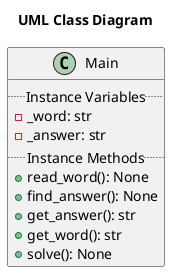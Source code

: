@startuml main
scale 1
title  "UML Class Diagram"
class Main {
	.. Instance Variables ..
	- _word: str 
	- _answer: str
	.. Instance Methods ..
	+ read_word(): None
	+ find_answer(): None
	+ get_answer(): str
	+ get_word(): str
	+ solve(): None
}
@enduml
